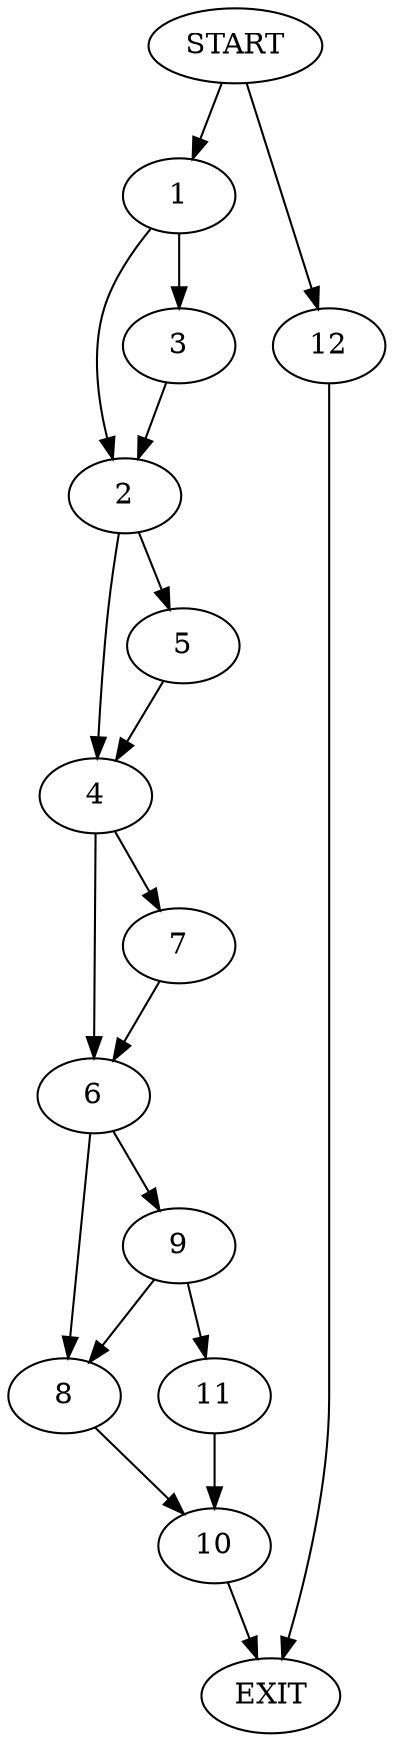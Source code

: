 digraph {
0 [label="START"]
13 [label="EXIT"]
0 -> 1
1 -> 2
1 -> 3
3 -> 2
2 -> 4
2 -> 5
5 -> 4
4 -> 6
4 -> 7
7 -> 6
6 -> 8
6 -> 9
8 -> 10
9 -> 8
9 -> 11
11 -> 10
10 -> 13
0 -> 12
12 -> 13
}
